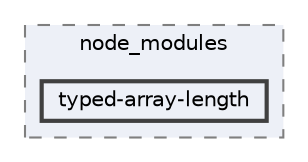 digraph "pkiclassroomrescheduler/src/main/frontend/node_modules/typed-array-length"
{
 // LATEX_PDF_SIZE
  bgcolor="transparent";
  edge [fontname=Helvetica,fontsize=10,labelfontname=Helvetica,labelfontsize=10];
  node [fontname=Helvetica,fontsize=10,shape=box,height=0.2,width=0.4];
  compound=true
  subgraph clusterdir_72953eda66ccb3a2722c28e1c3e6c23b {
    graph [ bgcolor="#edf0f7", pencolor="grey50", label="node_modules", fontname=Helvetica,fontsize=10 style="filled,dashed", URL="dir_72953eda66ccb3a2722c28e1c3e6c23b.html",tooltip=""]
  dir_0d40b238dc99551464013e53e49833e7 [label="typed-array-length", fillcolor="#edf0f7", color="grey25", style="filled,bold", URL="dir_0d40b238dc99551464013e53e49833e7.html",tooltip=""];
  }
}
